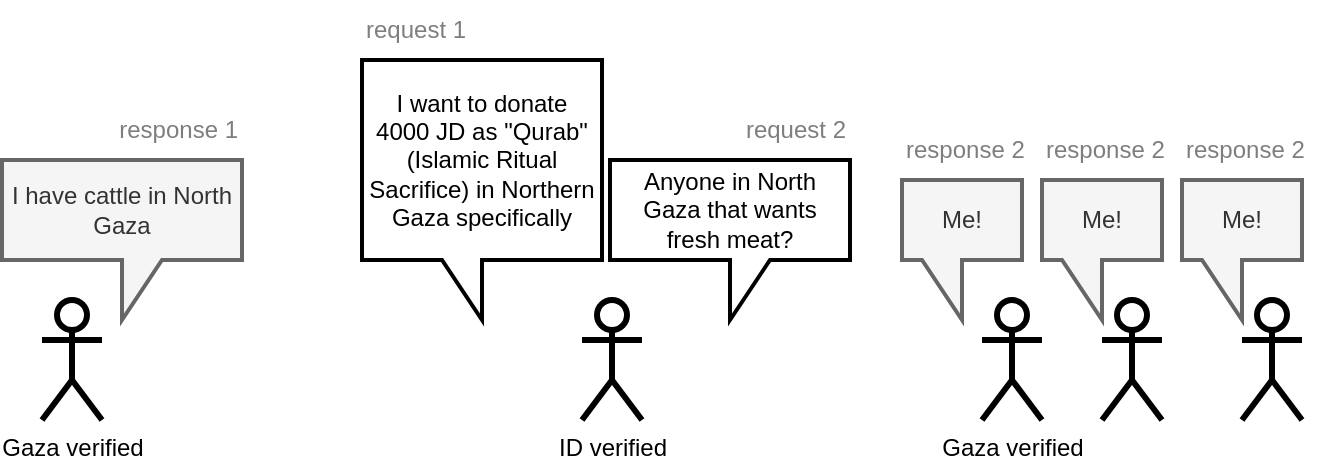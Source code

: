 <mxfile version="21.2.8" type="device">
  <diagram name="Page-1" id="9LBpSAG-1_oR1PY6LPKs">
    <mxGraphModel dx="954" dy="598" grid="1" gridSize="10" guides="1" tooltips="1" connect="1" arrows="1" fold="1" page="1" pageScale="1" pageWidth="827" pageHeight="1169" math="0" shadow="0">
      <root>
        <mxCell id="0" />
        <mxCell id="1" parent="0" />
        <mxCell id="n1tU0frZkL9pPi7h6ndO-1" value="I want to donate&lt;br&gt;4000 JD&amp;nbsp;as &quot;Qurab&quot;&lt;br&gt;(Islamic Ritual&lt;br&gt;Sacrifice) in Northern Gaza specifically" style="shape=callout;whiteSpace=wrap;html=1;perimeter=calloutPerimeter;flipH=1;strokeWidth=2;" parent="1" vertex="1">
          <mxGeometry x="230" y="340" width="120" height="130" as="geometry" />
        </mxCell>
        <mxCell id="n1tU0frZkL9pPi7h6ndO-2" value="Gaza verified" style="shape=umlActor;verticalLabelPosition=bottom;verticalAlign=top;html=1;outlineConnect=0;strokeWidth=3;" parent="1" vertex="1">
          <mxGeometry x="70" y="460" width="30" height="60" as="geometry" />
        </mxCell>
        <mxCell id="n1tU0frZkL9pPi7h6ndO-3" value="ID verified" style="shape=umlActor;verticalLabelPosition=bottom;verticalAlign=top;html=1;outlineConnect=0;strokeWidth=3;" parent="1" vertex="1">
          <mxGeometry x="340" y="460" width="30" height="60" as="geometry" />
        </mxCell>
        <mxCell id="n1tU0frZkL9pPi7h6ndO-4" value="I have cattle in North&lt;br&gt;Gaza" style="shape=callout;whiteSpace=wrap;html=1;perimeter=calloutPerimeter;strokeWidth=2;fillColor=#f5f5f5;fontColor=#333333;strokeColor=#666666;" parent="1" vertex="1">
          <mxGeometry x="50" y="390" width="120" height="80" as="geometry" />
        </mxCell>
        <mxCell id="n1tU0frZkL9pPi7h6ndO-5" value="Anyone in North&lt;br&gt;Gaza that wants&lt;br&gt;fresh meat?" style="shape=callout;whiteSpace=wrap;html=1;perimeter=calloutPerimeter;strokeWidth=2;" parent="1" vertex="1">
          <mxGeometry x="354" y="390" width="120" height="80" as="geometry" />
        </mxCell>
        <mxCell id="n1tU0frZkL9pPi7h6ndO-6" value="Gaza verified" style="shape=umlActor;verticalLabelPosition=bottom;verticalAlign=top;html=1;outlineConnect=0;strokeWidth=3;" parent="1" vertex="1">
          <mxGeometry x="540" y="460" width="30" height="60" as="geometry" />
        </mxCell>
        <mxCell id="n1tU0frZkL9pPi7h6ndO-7" value="" style="shape=umlActor;verticalLabelPosition=bottom;verticalAlign=top;html=1;outlineConnect=0;strokeWidth=3;" parent="1" vertex="1">
          <mxGeometry x="600" y="460" width="30" height="60" as="geometry" />
        </mxCell>
        <mxCell id="n1tU0frZkL9pPi7h6ndO-8" value="" style="shape=umlActor;verticalLabelPosition=bottom;verticalAlign=top;html=1;outlineConnect=0;strokeWidth=3;" parent="1" vertex="1">
          <mxGeometry x="670" y="460" width="30" height="60" as="geometry" />
        </mxCell>
        <mxCell id="n1tU0frZkL9pPi7h6ndO-9" value="Me!" style="shape=callout;whiteSpace=wrap;html=1;perimeter=calloutPerimeter;flipH=1;strokeWidth=2;fillColor=#f5f5f5;fontColor=#333333;strokeColor=#666666;" parent="1" vertex="1">
          <mxGeometry x="640" y="400" width="60" height="70" as="geometry" />
        </mxCell>
        <mxCell id="n1tU0frZkL9pPi7h6ndO-10" value="Me!" style="shape=callout;whiteSpace=wrap;html=1;perimeter=calloutPerimeter;flipH=1;strokeWidth=2;fillColor=#f5f5f5;fontColor=#333333;strokeColor=#666666;" parent="1" vertex="1">
          <mxGeometry x="570" y="400" width="60" height="70" as="geometry" />
        </mxCell>
        <mxCell id="n1tU0frZkL9pPi7h6ndO-11" value="Me!" style="shape=callout;whiteSpace=wrap;html=1;perimeter=calloutPerimeter;flipH=1;strokeWidth=2;fillColor=#f5f5f5;fontColor=#333333;strokeColor=#666666;" parent="1" vertex="1">
          <mxGeometry x="500" y="400" width="60" height="70" as="geometry" />
        </mxCell>
        <mxCell id="qLpJnNkqmbo5384NQHVK-1" value="request 2" style="text;html=1;strokeColor=none;fillColor=none;align=right;verticalAlign=middle;whiteSpace=wrap;rounded=0;textOpacity=50;" vertex="1" parent="1">
          <mxGeometry x="414" y="360" width="60" height="30" as="geometry" />
        </mxCell>
        <mxCell id="qLpJnNkqmbo5384NQHVK-2" value="response 2" style="text;html=1;strokeColor=none;fillColor=none;align=left;verticalAlign=middle;whiteSpace=wrap;rounded=0;textOpacity=50;" vertex="1" parent="1">
          <mxGeometry x="640" y="370" width="80" height="30" as="geometry" />
        </mxCell>
        <mxCell id="qLpJnNkqmbo5384NQHVK-3" value="response 2" style="text;html=1;strokeColor=none;fillColor=none;align=left;verticalAlign=middle;whiteSpace=wrap;rounded=0;textOpacity=50;" vertex="1" parent="1">
          <mxGeometry x="570" y="370" width="80" height="30" as="geometry" />
        </mxCell>
        <mxCell id="qLpJnNkqmbo5384NQHVK-4" value="response 2" style="text;html=1;strokeColor=none;fillColor=none;align=left;verticalAlign=middle;whiteSpace=wrap;rounded=0;textOpacity=50;" vertex="1" parent="1">
          <mxGeometry x="500" y="370" width="80" height="30" as="geometry" />
        </mxCell>
        <mxCell id="qLpJnNkqmbo5384NQHVK-7" value="request 1" style="text;html=1;strokeColor=none;fillColor=none;align=left;verticalAlign=middle;whiteSpace=wrap;rounded=0;textOpacity=50;" vertex="1" parent="1">
          <mxGeometry x="230" y="310" width="60" height="30" as="geometry" />
        </mxCell>
        <mxCell id="qLpJnNkqmbo5384NQHVK-8" value="response 1" style="text;html=1;strokeColor=none;fillColor=none;align=right;verticalAlign=middle;whiteSpace=wrap;rounded=0;textOpacity=50;" vertex="1" parent="1">
          <mxGeometry x="90" y="360" width="80" height="30" as="geometry" />
        </mxCell>
      </root>
    </mxGraphModel>
  </diagram>
</mxfile>
